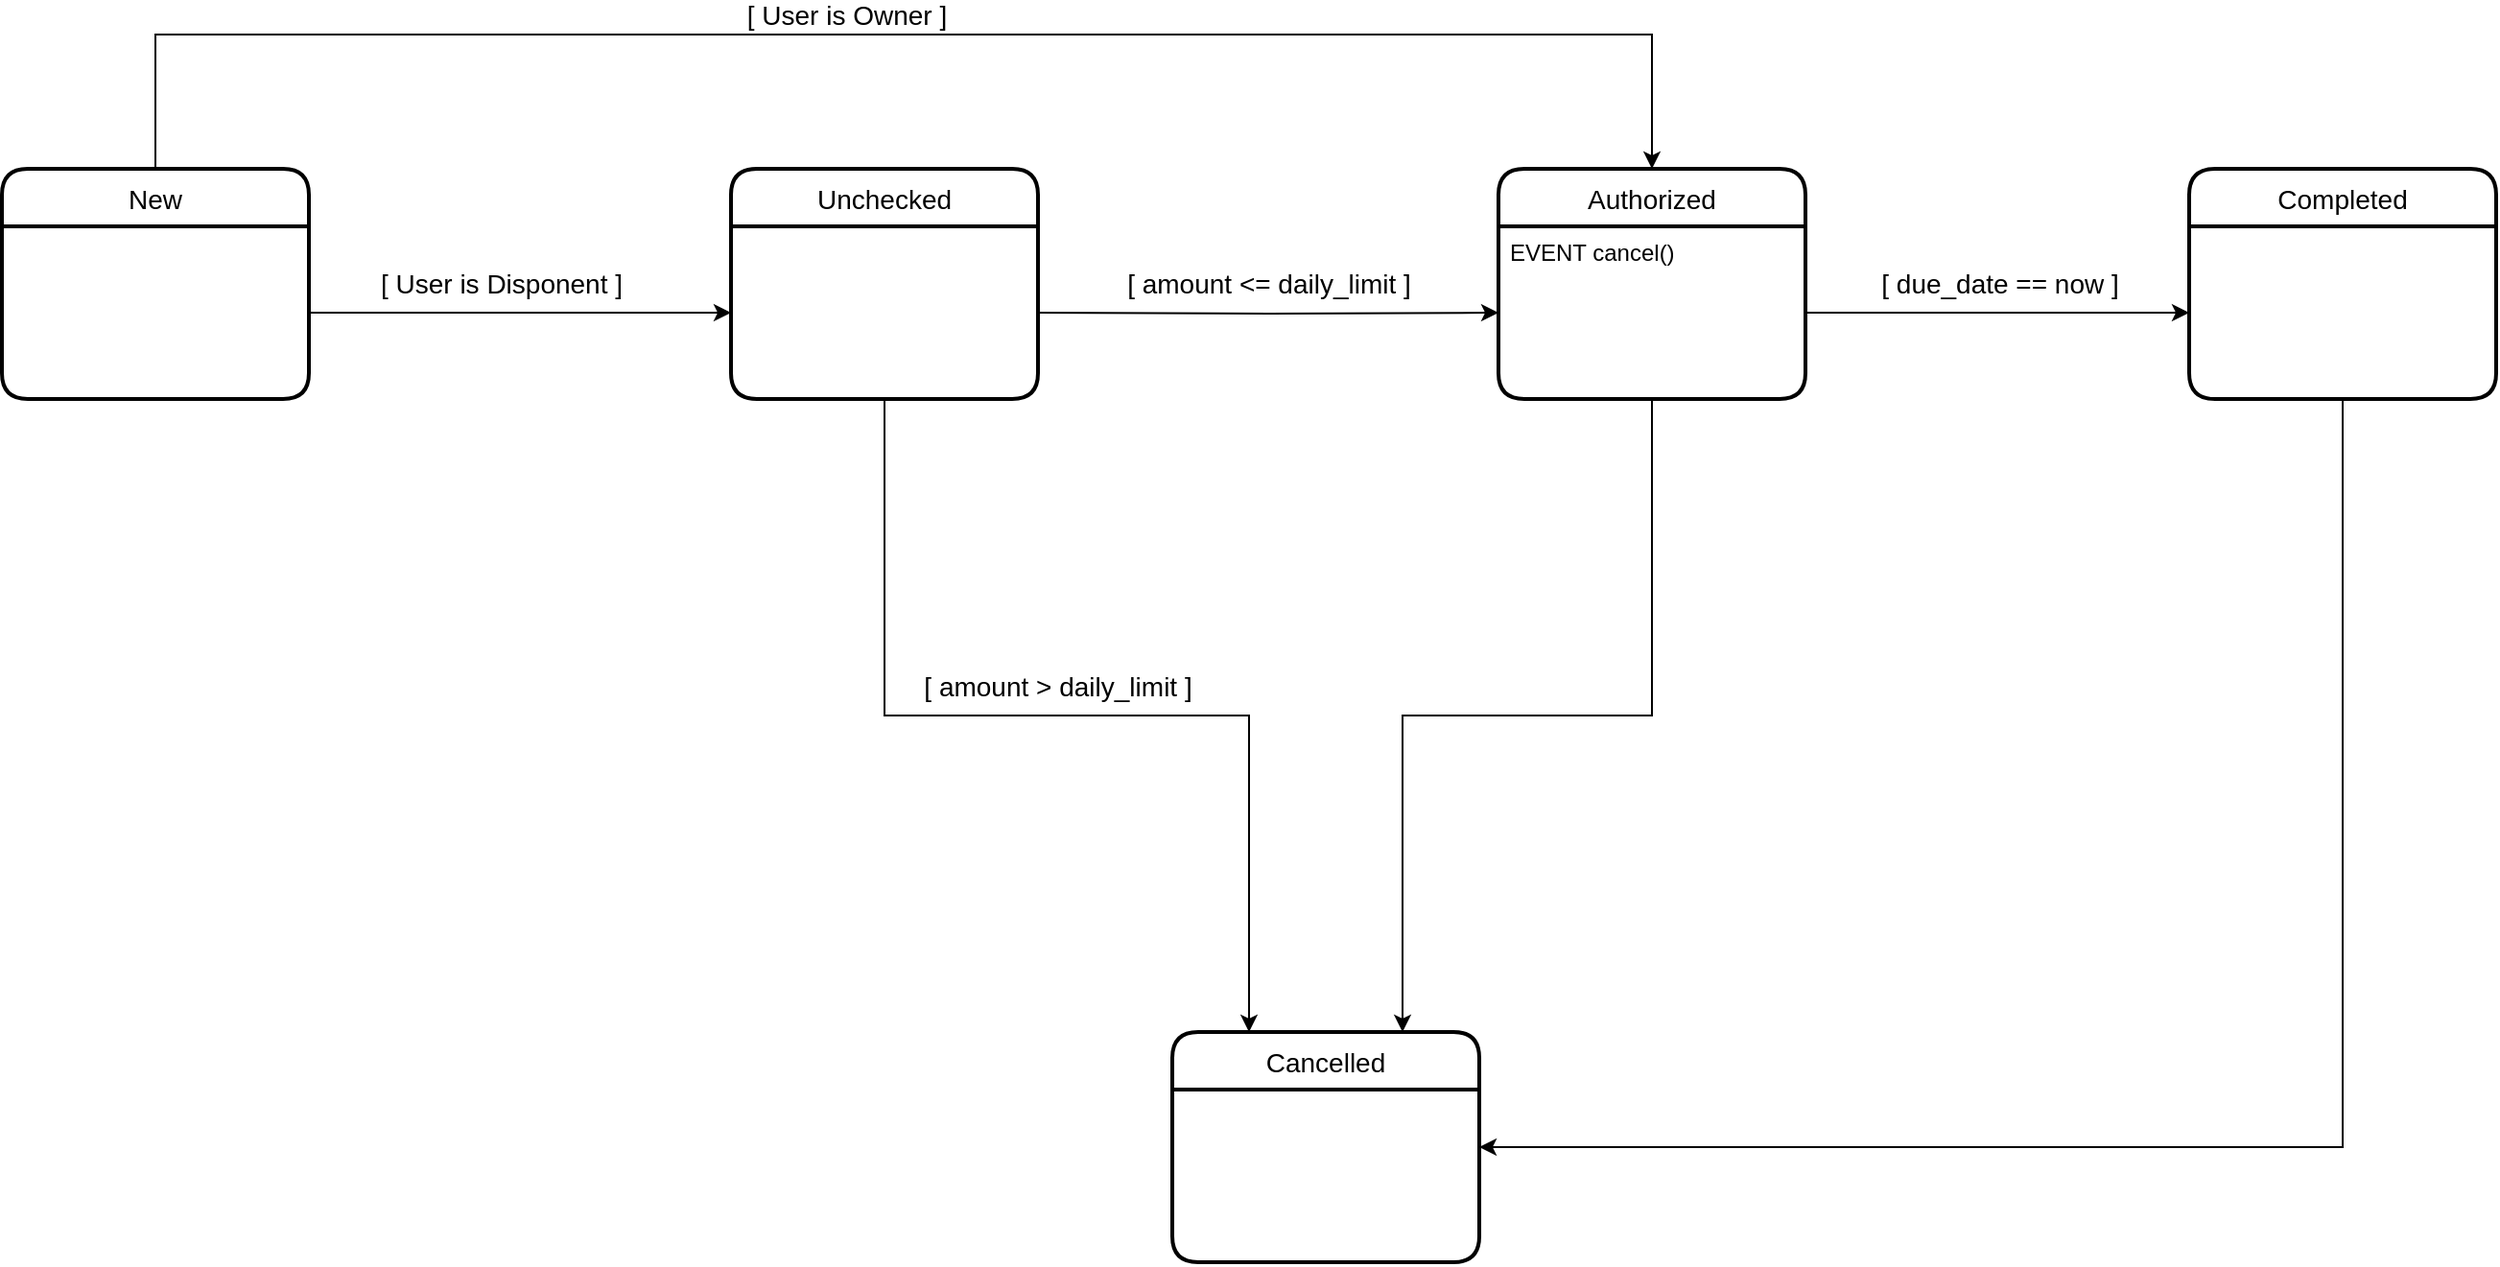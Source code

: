 <mxfile version="20.6.0" type="device"><diagram id="qgR9b6kychc0HVpqLPzn" name="Page-1"><mxGraphModel dx="1422" dy="788" grid="1" gridSize="10" guides="1" tooltips="1" connect="1" arrows="1" fold="1" page="1" pageScale="1" pageWidth="850" pageHeight="1100" math="0" shadow="0"><root><mxCell id="0"/><mxCell id="1" parent="0"/><mxCell id="-XNTAZX0knRqV4plvkmH-39" style="edgeStyle=orthogonalEdgeStyle;rounded=0;orthogonalLoop=1;jettySize=auto;html=1;exitX=0.5;exitY=0;exitDx=0;exitDy=0;entryX=0.5;entryY=0;entryDx=0;entryDy=0;fontSize=14;" parent="1" source="-XNTAZX0knRqV4plvkmH-5" target="-XNTAZX0knRqV4plvkmH-29" edge="1"><mxGeometry relative="1" as="geometry"><Array as="points"><mxPoint x="350" y="140"/><mxPoint x="1130" y="140"/></Array></mxGeometry></mxCell><mxCell id="-XNTAZX0knRqV4plvkmH-40" value="[ User is Owner ]" style="edgeLabel;html=1;align=center;verticalAlign=middle;resizable=0;points=[];fontSize=14;" parent="-XNTAZX0knRqV4plvkmH-39" vertex="1" connectable="0"><mxGeometry x="-0.091" y="2" relative="1" as="geometry"><mxPoint x="12" y="-8" as="offset"/></mxGeometry></mxCell><mxCell id="-XNTAZX0knRqV4plvkmH-5" value="New" style="swimlane;childLayout=stackLayout;horizontal=1;startSize=30;horizontalStack=0;rounded=1;fontSize=14;fontStyle=0;strokeWidth=2;resizeParent=0;resizeLast=1;shadow=0;dashed=0;align=center;" parent="1" vertex="1"><mxGeometry x="270" y="210" width="160" height="120" as="geometry"/></mxCell><mxCell id="-XNTAZX0knRqV4plvkmH-6" value="&#xA;" style="align=left;strokeColor=none;fillColor=none;spacingLeft=4;fontSize=12;verticalAlign=top;resizable=0;rotatable=0;part=1;" parent="-XNTAZX0knRqV4plvkmH-5" vertex="1"><mxGeometry y="30" width="160" height="90" as="geometry"/></mxCell><mxCell id="-XNTAZX0knRqV4plvkmH-33" style="edgeStyle=orthogonalEdgeStyle;rounded=0;orthogonalLoop=1;jettySize=auto;html=1;exitX=0.5;exitY=1;exitDx=0;exitDy=0;entryX=0.25;entryY=0;entryDx=0;entryDy=0;fontSize=14;" parent="1" source="-XNTAZX0knRqV4plvkmH-7" target="-XNTAZX0knRqV4plvkmH-11" edge="1"><mxGeometry relative="1" as="geometry"/></mxCell><mxCell id="-XNTAZX0knRqV4plvkmH-7" value="Unchecked" style="swimlane;childLayout=stackLayout;horizontal=1;startSize=30;horizontalStack=0;rounded=1;fontSize=14;fontStyle=0;strokeWidth=2;resizeParent=0;resizeLast=1;shadow=0;dashed=0;align=center;" parent="1" vertex="1"><mxGeometry x="650" y="210" width="160" height="120" as="geometry"/></mxCell><mxCell id="-XNTAZX0knRqV4plvkmH-45" style="edgeStyle=orthogonalEdgeStyle;rounded=0;orthogonalLoop=1;jettySize=auto;html=1;exitX=0.5;exitY=1;exitDx=0;exitDy=0;entryX=1;entryY=0.5;entryDx=0;entryDy=0;fontSize=14;" parent="1" source="-XNTAZX0knRqV4plvkmH-9" target="-XNTAZX0knRqV4plvkmH-11" edge="1"><mxGeometry relative="1" as="geometry"/></mxCell><mxCell id="-XNTAZX0knRqV4plvkmH-9" value="Completed" style="swimlane;childLayout=stackLayout;horizontal=1;startSize=30;horizontalStack=0;rounded=1;fontSize=14;fontStyle=0;strokeWidth=2;resizeParent=0;resizeLast=1;shadow=0;dashed=0;align=center;" parent="1" vertex="1"><mxGeometry x="1410" y="210" width="160" height="120" as="geometry"/></mxCell><mxCell id="-XNTAZX0knRqV4plvkmH-11" value="Cancelled" style="swimlane;childLayout=stackLayout;horizontal=1;startSize=30;horizontalStack=0;rounded=1;fontSize=14;fontStyle=0;strokeWidth=2;resizeParent=0;resizeLast=1;shadow=0;dashed=0;align=center;" parent="1" vertex="1"><mxGeometry x="880" y="660" width="160" height="120" as="geometry"/></mxCell><mxCell id="-XNTAZX0knRqV4plvkmH-18" style="edgeStyle=orthogonalEdgeStyle;rounded=0;orthogonalLoop=1;jettySize=auto;html=1;exitX=1;exitY=0.5;exitDx=0;exitDy=0;entryX=0;entryY=0.5;entryDx=0;entryDy=0;" parent="1" source="-XNTAZX0knRqV4plvkmH-6" edge="1"><mxGeometry relative="1" as="geometry"><mxPoint x="650" y="285" as="targetPoint"/></mxGeometry></mxCell><mxCell id="-XNTAZX0knRqV4plvkmH-25" value="[ User is Disponent ]" style="edgeLabel;html=1;align=center;verticalAlign=middle;resizable=0;points=[];fontSize=14;labelBackgroundColor=none;" parent="-XNTAZX0knRqV4plvkmH-18" vertex="1" connectable="0"><mxGeometry x="-0.209" y="-1" relative="1" as="geometry"><mxPoint x="13" y="-16" as="offset"/></mxGeometry></mxCell><mxCell id="-XNTAZX0knRqV4plvkmH-28" value="[ amount &amp;lt;= daily_limit ]" style="edgeLabel;html=1;align=center;verticalAlign=middle;resizable=0;points=[];fontSize=14;labelBackgroundColor=none;" parent="1" vertex="1" connectable="0"><mxGeometry x="930" y="270" as="geometry"/></mxCell><mxCell id="-XNTAZX0knRqV4plvkmH-29" value="Authorized" style="swimlane;childLayout=stackLayout;horizontal=1;startSize=30;horizontalStack=0;rounded=1;fontSize=14;fontStyle=0;strokeWidth=2;resizeParent=0;resizeLast=1;shadow=0;dashed=0;align=center;" parent="1" vertex="1"><mxGeometry x="1050" y="210" width="160" height="120" as="geometry"/></mxCell><mxCell id="-XNTAZX0knRqV4plvkmH-30" value="EVENT cancel()&#xA;" style="align=left;strokeColor=none;fillColor=none;spacingLeft=4;fontSize=12;verticalAlign=top;resizable=0;rotatable=0;part=1;" parent="-XNTAZX0knRqV4plvkmH-29" vertex="1"><mxGeometry y="30" width="160" height="90" as="geometry"/></mxCell><mxCell id="-XNTAZX0knRqV4plvkmH-34" style="edgeStyle=orthogonalEdgeStyle;rounded=0;orthogonalLoop=1;jettySize=auto;html=1;exitX=0.5;exitY=1;exitDx=0;exitDy=0;entryX=0.75;entryY=0;entryDx=0;entryDy=0;fontSize=14;" parent="1" source="-XNTAZX0knRqV4plvkmH-30" target="-XNTAZX0knRqV4plvkmH-11" edge="1"><mxGeometry relative="1" as="geometry"/></mxCell><mxCell id="-XNTAZX0knRqV4plvkmH-36" style="edgeStyle=orthogonalEdgeStyle;rounded=0;orthogonalLoop=1;jettySize=auto;html=1;exitX=1;exitY=0.5;exitDx=0;exitDy=0;entryX=0;entryY=0.5;entryDx=0;entryDy=0;fontSize=14;" parent="1" target="-XNTAZX0knRqV4plvkmH-30" edge="1"><mxGeometry relative="1" as="geometry"><mxPoint x="810" y="285" as="sourcePoint"/></mxGeometry></mxCell><mxCell id="-XNTAZX0knRqV4plvkmH-37" style="edgeStyle=orthogonalEdgeStyle;rounded=0;orthogonalLoop=1;jettySize=auto;html=1;exitX=1;exitY=0.5;exitDx=0;exitDy=0;fontSize=14;" parent="1" source="-XNTAZX0knRqV4plvkmH-30" edge="1"><mxGeometry relative="1" as="geometry"><mxPoint x="1410" y="285" as="targetPoint"/></mxGeometry></mxCell><mxCell id="woL1hj9nf54FI70AQzW3-1" value="[ due_date == now ]" style="edgeLabel;html=1;align=center;verticalAlign=middle;resizable=0;points=[];fontSize=14;" vertex="1" connectable="0" parent="-XNTAZX0knRqV4plvkmH-37"><mxGeometry x="-0.369" y="-2" relative="1" as="geometry"><mxPoint x="37" y="-17" as="offset"/></mxGeometry></mxCell><mxCell id="-XNTAZX0knRqV4plvkmH-41" value="[ amount &amp;gt; daily_limit ]" style="edgeLabel;html=1;align=center;verticalAlign=middle;resizable=0;points=[];fontSize=14;labelBackgroundColor=none;" parent="1" vertex="1" connectable="0"><mxGeometry x="820" y="480" as="geometry"/></mxCell></root></mxGraphModel></diagram></mxfile>